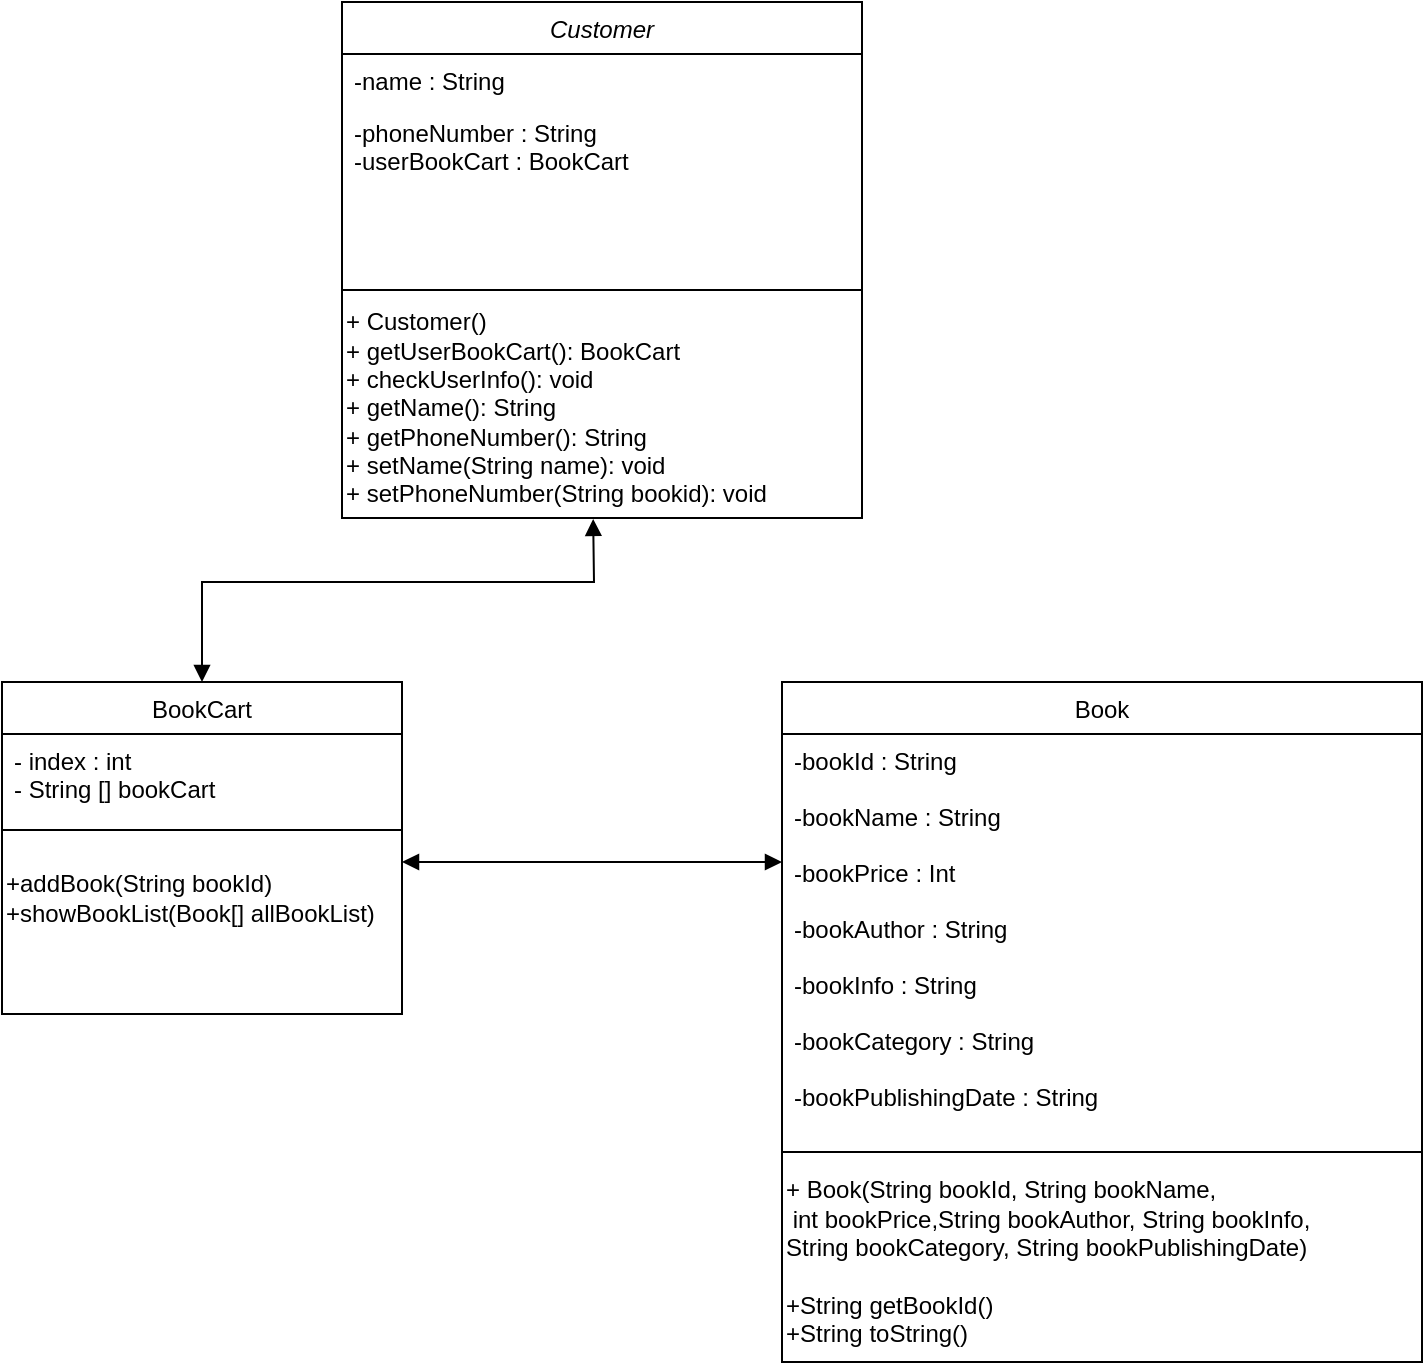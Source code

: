 <mxfile version="22.1.11" type="github">
  <diagram id="C5RBs43oDa-KdzZeNtuy" name="Page-1">
    <mxGraphModel dx="1290" dy="1726" grid="1" gridSize="10" guides="1" tooltips="1" connect="1" arrows="1" fold="1" page="1" pageScale="1" pageWidth="827" pageHeight="1169" math="0" shadow="0">
      <root>
        <mxCell id="WIyWlLk6GJQsqaUBKTNV-0" />
        <mxCell id="WIyWlLk6GJQsqaUBKTNV-1" parent="WIyWlLk6GJQsqaUBKTNV-0" />
        <mxCell id="9CVYkqbqctq3mphznLC4-0" value="Customer" style="swimlane;fontStyle=2;align=center;verticalAlign=top;childLayout=stackLayout;horizontal=1;startSize=26;horizontalStack=0;resizeParent=1;resizeLast=0;collapsible=1;marginBottom=0;rounded=0;shadow=0;strokeWidth=1;" vertex="1" parent="WIyWlLk6GJQsqaUBKTNV-1">
          <mxGeometry x="230" y="-120" width="260" height="258" as="geometry">
            <mxRectangle x="230" y="140" width="160" height="26" as="alternateBounds" />
          </mxGeometry>
        </mxCell>
        <mxCell id="9CVYkqbqctq3mphznLC4-1" value="-name : String" style="text;align=left;verticalAlign=top;spacingLeft=4;spacingRight=4;overflow=hidden;rotatable=0;points=[[0,0.5],[1,0.5]];portConstraint=eastwest;" vertex="1" parent="9CVYkqbqctq3mphznLC4-0">
          <mxGeometry y="26" width="260" height="26" as="geometry" />
        </mxCell>
        <mxCell id="9CVYkqbqctq3mphznLC4-2" value="-phoneNumber : String&#xa;-userBookCart : BookCart&#xa;" style="text;align=left;verticalAlign=top;spacingLeft=4;spacingRight=4;overflow=hidden;rotatable=0;points=[[0,0.5],[1,0.5]];portConstraint=eastwest;rounded=0;shadow=0;html=0;" vertex="1" parent="9CVYkqbqctq3mphznLC4-0">
          <mxGeometry y="52" width="260" height="88" as="geometry" />
        </mxCell>
        <mxCell id="9CVYkqbqctq3mphznLC4-3" value="" style="line;html=1;strokeWidth=1;align=left;verticalAlign=middle;spacingTop=-1;spacingLeft=3;spacingRight=3;rotatable=0;labelPosition=right;points=[];portConstraint=eastwest;" vertex="1" parent="9CVYkqbqctq3mphznLC4-0">
          <mxGeometry y="140" width="260" height="8" as="geometry" />
        </mxCell>
        <mxCell id="9CVYkqbqctq3mphznLC4-4" value="&lt;div&gt;+ Customer()&amp;nbsp; &amp;nbsp; &amp;nbsp; &amp;nbsp; &amp;nbsp; &amp;nbsp; &amp;nbsp; &amp;nbsp; &amp;nbsp; &amp;nbsp; &amp;nbsp; &amp;nbsp; &amp;nbsp; &amp;nbsp; &amp;nbsp;&amp;nbsp;&lt;/div&gt;&lt;div&gt;+ getUserBookCart(): BookCart&lt;/div&gt;&lt;div&gt;+ checkUserInfo(): void&amp;nbsp; &amp;nbsp; &amp;nbsp; &amp;nbsp; &amp;nbsp; &amp;nbsp; &amp;nbsp; &amp;nbsp; &amp;nbsp; &amp;nbsp;&lt;/div&gt;&lt;div&gt;+ getName(): String&amp;nbsp; &amp;nbsp; &amp;nbsp; &amp;nbsp; &amp;nbsp; &amp;nbsp; &amp;nbsp; &amp;nbsp; &amp;nbsp; &amp;nbsp; &amp;nbsp; &amp;nbsp;&amp;nbsp;&lt;/div&gt;&lt;div&gt;+ getPhoneNumber(): String&amp;nbsp; &amp;nbsp; &amp;nbsp; &amp;nbsp; &amp;nbsp; &amp;nbsp; &amp;nbsp; &amp;nbsp; &amp;nbsp;&lt;/div&gt;&lt;div&gt;+ setName(String name): void&amp;nbsp; &amp;nbsp; &amp;nbsp; &amp;nbsp; &amp;nbsp; &amp;nbsp; &amp;nbsp;&amp;nbsp;&lt;/div&gt;&lt;div&gt;+ setPhoneNumber(String bookid): void&lt;/div&gt;" style="text;html=1;align=left;verticalAlign=middle;resizable=0;points=[];autosize=1;strokeColor=none;fillColor=none;" vertex="1" parent="9CVYkqbqctq3mphznLC4-0">
          <mxGeometry y="148" width="260" height="110" as="geometry" />
        </mxCell>
        <mxCell id="9CVYkqbqctq3mphznLC4-5" value="BookCart" style="swimlane;fontStyle=0;align=center;verticalAlign=top;childLayout=stackLayout;horizontal=1;startSize=26;horizontalStack=0;resizeParent=1;resizeLast=0;collapsible=1;marginBottom=0;rounded=0;shadow=0;strokeWidth=1;" vertex="1" parent="WIyWlLk6GJQsqaUBKTNV-1">
          <mxGeometry x="60" y="220" width="200" height="166" as="geometry">
            <mxRectangle x="130" y="380" width="160" height="26" as="alternateBounds" />
          </mxGeometry>
        </mxCell>
        <mxCell id="9CVYkqbqctq3mphznLC4-6" value="- index : int&#xa;- String [] bookCart" style="text;align=left;verticalAlign=top;spacingLeft=4;spacingRight=4;overflow=hidden;rotatable=0;points=[[0,0.5],[1,0.5]];portConstraint=eastwest;" vertex="1" parent="9CVYkqbqctq3mphznLC4-5">
          <mxGeometry y="26" width="200" height="44" as="geometry" />
        </mxCell>
        <mxCell id="9CVYkqbqctq3mphznLC4-7" value="" style="line;html=1;strokeWidth=1;align=left;verticalAlign=middle;spacingTop=-1;spacingLeft=3;spacingRight=3;rotatable=0;labelPosition=right;points=[];portConstraint=eastwest;" vertex="1" parent="9CVYkqbqctq3mphznLC4-5">
          <mxGeometry y="70" width="200" height="8" as="geometry" />
        </mxCell>
        <mxCell id="9CVYkqbqctq3mphznLC4-8" value="+addBook(String bookId)&lt;br&gt;+showBookList(Book[] allBookList)" style="text;html=1;strokeColor=none;fillColor=none;align=left;verticalAlign=middle;whiteSpace=wrap;rounded=0;" vertex="1" parent="9CVYkqbqctq3mphznLC4-5">
          <mxGeometry y="78" width="200" height="60" as="geometry" />
        </mxCell>
        <mxCell id="9CVYkqbqctq3mphznLC4-9" value="Book" style="swimlane;fontStyle=0;align=center;verticalAlign=top;childLayout=stackLayout;horizontal=1;startSize=26;horizontalStack=0;resizeParent=1;resizeLast=0;collapsible=1;marginBottom=0;rounded=0;shadow=0;strokeWidth=1;" vertex="1" parent="WIyWlLk6GJQsqaUBKTNV-1">
          <mxGeometry x="450" y="220" width="320" height="340" as="geometry">
            <mxRectangle x="340" y="380" width="170" height="26" as="alternateBounds" />
          </mxGeometry>
        </mxCell>
        <mxCell id="9CVYkqbqctq3mphznLC4-10" value="-bookId : String&#xa;&#xa;-bookName : String&#xa;&#xa;-bookPrice : Int&#xa;&#xa;-bookAuthor : String&#xa;&#xa;-bookInfo : String&#xa;&#xa;-bookCategory : String&#xa;&#xa;-bookPublishingDate : String" style="text;align=left;verticalAlign=top;spacingLeft=4;spacingRight=4;overflow=hidden;rotatable=0;points=[[0,0.5],[1,0.5]];portConstraint=eastwest;" vertex="1" parent="9CVYkqbqctq3mphznLC4-9">
          <mxGeometry y="26" width="320" height="204" as="geometry" />
        </mxCell>
        <mxCell id="9CVYkqbqctq3mphznLC4-11" value="" style="line;html=1;strokeWidth=1;align=left;verticalAlign=middle;spacingTop=-1;spacingLeft=3;spacingRight=3;rotatable=0;labelPosition=right;points=[];portConstraint=eastwest;" vertex="1" parent="9CVYkqbqctq3mphznLC4-9">
          <mxGeometry y="230" width="320" height="10" as="geometry" />
        </mxCell>
        <mxCell id="9CVYkqbqctq3mphznLC4-12" value="+ Book(String bookId, String bookName,&lt;br&gt;&amp;nbsp;int bookPrice,String bookAuthor, String bookInfo, &lt;br&gt;String bookCategory, String bookPublishingDate)&lt;br&gt;&lt;br&gt;+String getBookId()&lt;br&gt;+String toString()" style="text;html=1;align=left;verticalAlign=middle;resizable=0;points=[];autosize=1;strokeColor=none;fillColor=none;" vertex="1" parent="9CVYkqbqctq3mphznLC4-9">
          <mxGeometry y="240" width="320" height="100" as="geometry" />
        </mxCell>
        <mxCell id="9CVYkqbqctq3mphznLC4-13" value="" style="endArrow=block;startArrow=block;endFill=1;startFill=1;html=1;rounded=0;entryX=0.483;entryY=1.004;entryDx=0;entryDy=0;entryPerimeter=0;exitX=0.5;exitY=0;exitDx=0;exitDy=0;" edge="1" parent="WIyWlLk6GJQsqaUBKTNV-1" source="9CVYkqbqctq3mphznLC4-5" target="9CVYkqbqctq3mphznLC4-4">
          <mxGeometry width="160" relative="1" as="geometry">
            <mxPoint x="170" y="180" as="sourcePoint" />
            <mxPoint x="330" y="180" as="targetPoint" />
            <Array as="points">
              <mxPoint x="160" y="170" />
              <mxPoint x="356" y="170" />
            </Array>
          </mxGeometry>
        </mxCell>
        <mxCell id="9CVYkqbqctq3mphznLC4-18" value="" style="endArrow=block;startArrow=block;endFill=1;startFill=1;html=1;rounded=0;exitX=1;exitY=0.2;exitDx=0;exitDy=0;exitPerimeter=0;" edge="1" parent="WIyWlLk6GJQsqaUBKTNV-1" source="9CVYkqbqctq3mphznLC4-8">
          <mxGeometry width="160" relative="1" as="geometry">
            <mxPoint x="270" y="310" as="sourcePoint" />
            <mxPoint x="450" y="310" as="targetPoint" />
          </mxGeometry>
        </mxCell>
      </root>
    </mxGraphModel>
  </diagram>
</mxfile>
